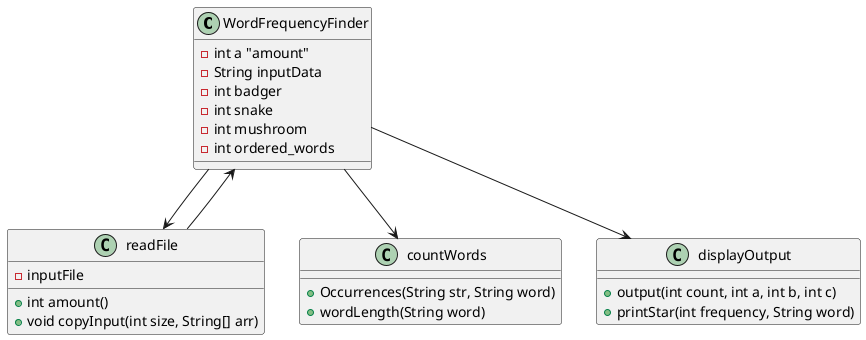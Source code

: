 @startuml

class WordFrequencyFinder
{
    - int a "amount"
    - String inputData
    - int badger
    - int snake
    - int mushroom
    - int ordered_words
}
class readFile
{
    -inputFile
    +int amount()
    +void copyInput(int size, String[] arr)

}

class countWords
{
    +Occurrences(String str, String word)
    +wordLength(String word)
}

class displayOutput
{
    +output(int count, int a, int b, int c)
    +printStar(int frequency, String word)
}

WordFrequencyFinder-->readFile
readFile-->WordFrequencyFinder
WordFrequencyFinder-->countWords
WordFrequencyFinder-->displayOutput


@enduml